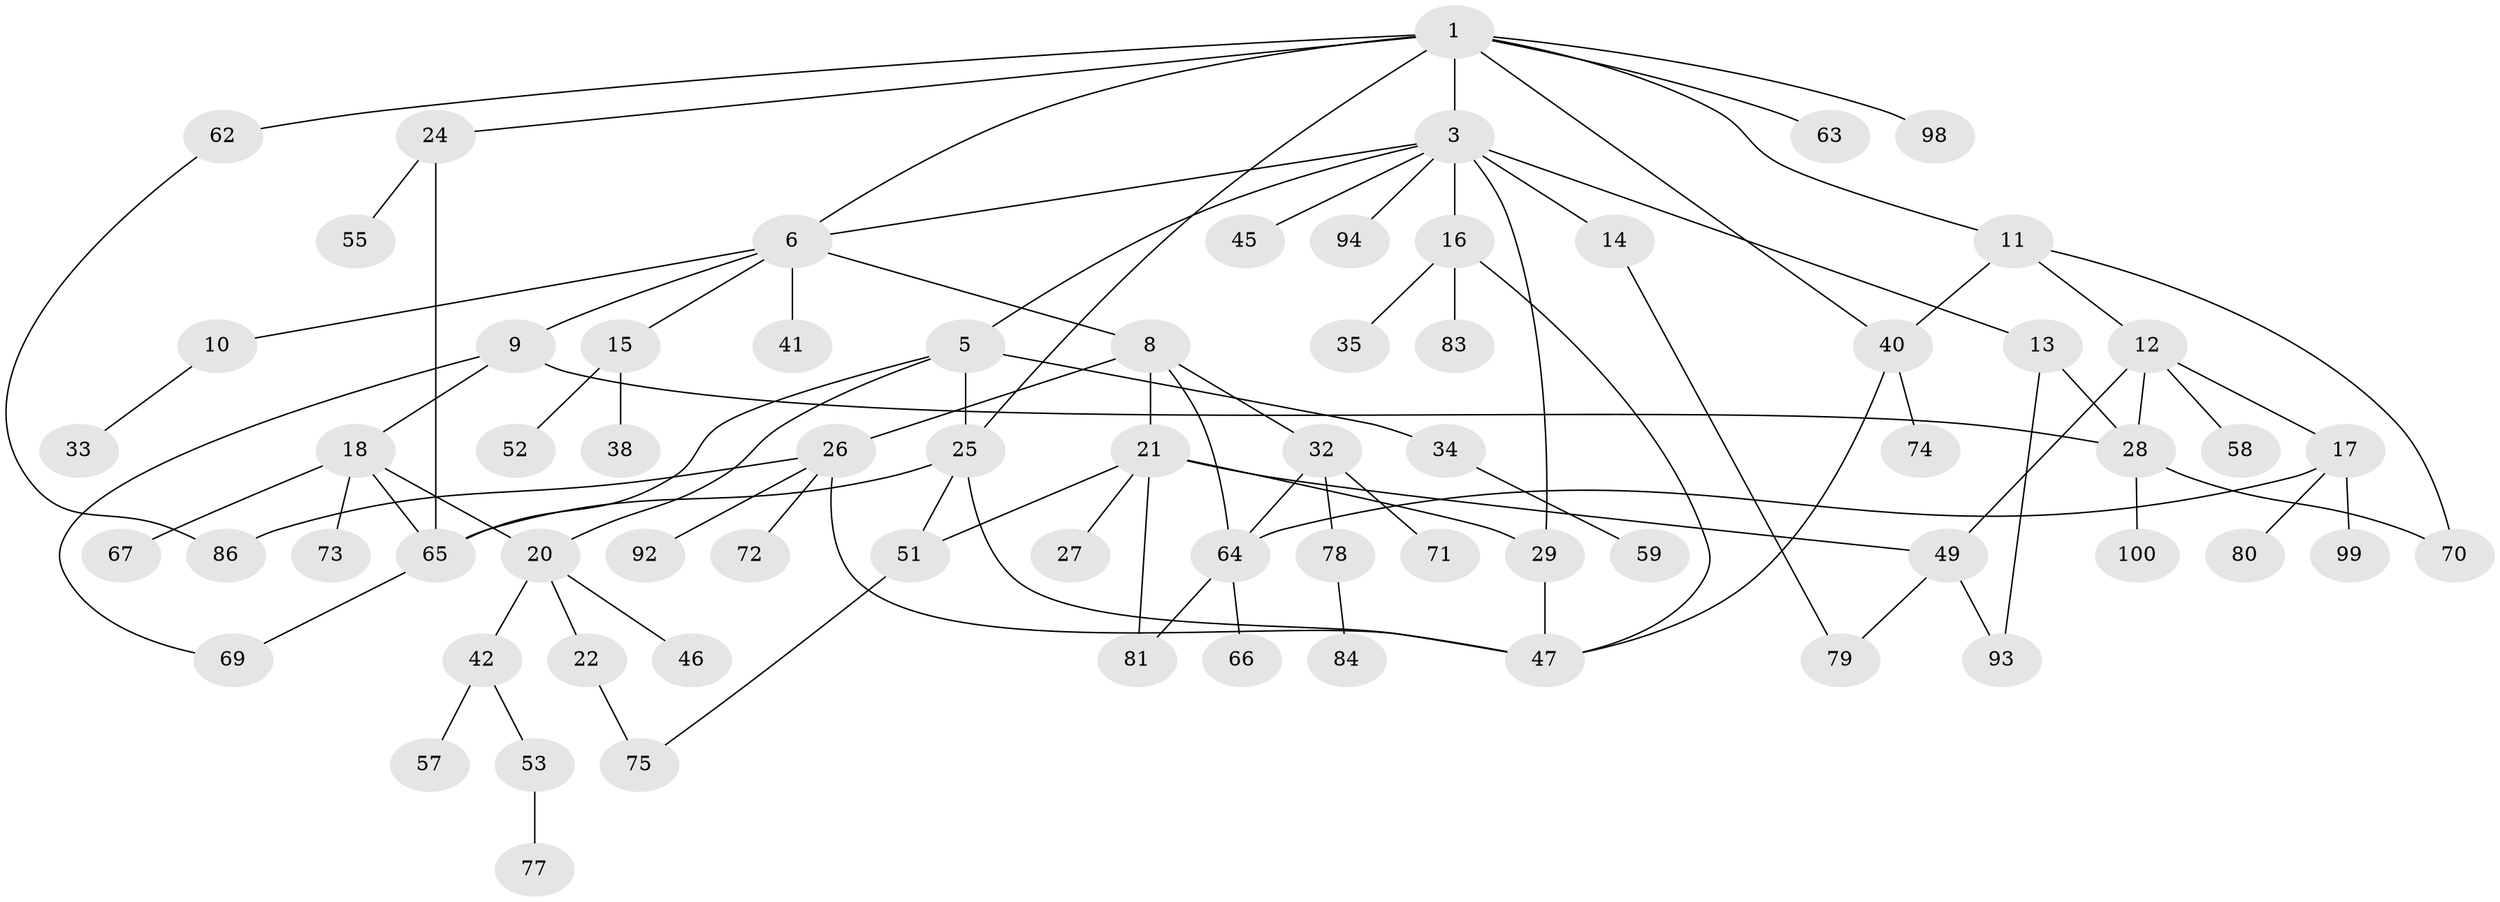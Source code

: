 // original degree distribution, {7: 0.02, 4: 0.11, 5: 0.08, 6: 0.02, 2: 0.23, 3: 0.2, 1: 0.34}
// Generated by graph-tools (version 1.1) at 2025/11/02/21/25 10:11:06]
// undirected, 70 vertices, 94 edges
graph export_dot {
graph [start="1"]
  node [color=gray90,style=filled];
  1 [super="+2"];
  3 [super="+4"];
  5 [super="+19"];
  6 [super="+7"];
  8 [super="+90"];
  9;
  10;
  11 [super="+23"];
  12;
  13 [super="+39"];
  14 [super="+82"];
  15;
  16;
  17 [super="+36"];
  18 [super="+50"];
  20 [super="+85"];
  21 [super="+31"];
  22 [super="+30"];
  24;
  25;
  26 [super="+44"];
  27;
  28 [super="+43"];
  29 [super="+95"];
  32 [super="+56"];
  33;
  34;
  35 [super="+37"];
  38;
  40 [super="+89"];
  41;
  42 [super="+60"];
  45;
  46;
  47 [super="+48"];
  49 [super="+54"];
  51;
  52;
  53;
  55;
  57;
  58 [super="+61"];
  59;
  62;
  63 [super="+68"];
  64 [super="+96"];
  65 [super="+87"];
  66;
  67;
  69 [super="+76"];
  70;
  71;
  72;
  73;
  74;
  75 [super="+97"];
  77;
  78;
  79 [super="+91"];
  80;
  81;
  83;
  84;
  86 [super="+88"];
  92;
  93;
  94;
  98;
  99;
  100;
  1 -- 3;
  1 -- 6;
  1 -- 11;
  1 -- 63;
  1 -- 98;
  1 -- 25;
  1 -- 24;
  1 -- 62;
  1 -- 40;
  3 -- 5;
  3 -- 13;
  3 -- 16;
  3 -- 29;
  3 -- 6;
  3 -- 94;
  3 -- 45;
  3 -- 14 [weight=2];
  5 -- 34;
  5 -- 65;
  5 -- 25;
  5 -- 20;
  6 -- 8;
  6 -- 10;
  6 -- 15;
  6 -- 9;
  6 -- 41;
  8 -- 21;
  8 -- 26;
  8 -- 32;
  8 -- 64;
  9 -- 18;
  9 -- 69;
  9 -- 28;
  10 -- 33;
  11 -- 12;
  11 -- 40;
  11 -- 70;
  12 -- 17;
  12 -- 28;
  12 -- 58;
  12 -- 49;
  13 -- 93;
  13 -- 28;
  14 -- 79;
  15 -- 38;
  15 -- 52;
  16 -- 35;
  16 -- 83;
  16 -- 47;
  17 -- 80;
  17 -- 64;
  17 -- 99;
  18 -- 73;
  18 -- 20;
  18 -- 65;
  18 -- 67;
  20 -- 22;
  20 -- 42;
  20 -- 46;
  21 -- 27;
  21 -- 29;
  21 -- 49;
  21 -- 81;
  21 -- 51;
  22 -- 75;
  24 -- 55;
  24 -- 65;
  25 -- 51;
  25 -- 65;
  25 -- 47;
  26 -- 47;
  26 -- 72;
  26 -- 86;
  26 -- 92;
  28 -- 70;
  28 -- 100;
  29 -- 47;
  32 -- 71;
  32 -- 78;
  32 -- 64;
  34 -- 59;
  40 -- 74;
  40 -- 47;
  42 -- 53;
  42 -- 57;
  49 -- 93;
  49 -- 79;
  51 -- 75;
  53 -- 77;
  62 -- 86;
  64 -- 66;
  64 -- 81;
  65 -- 69;
  78 -- 84;
}
